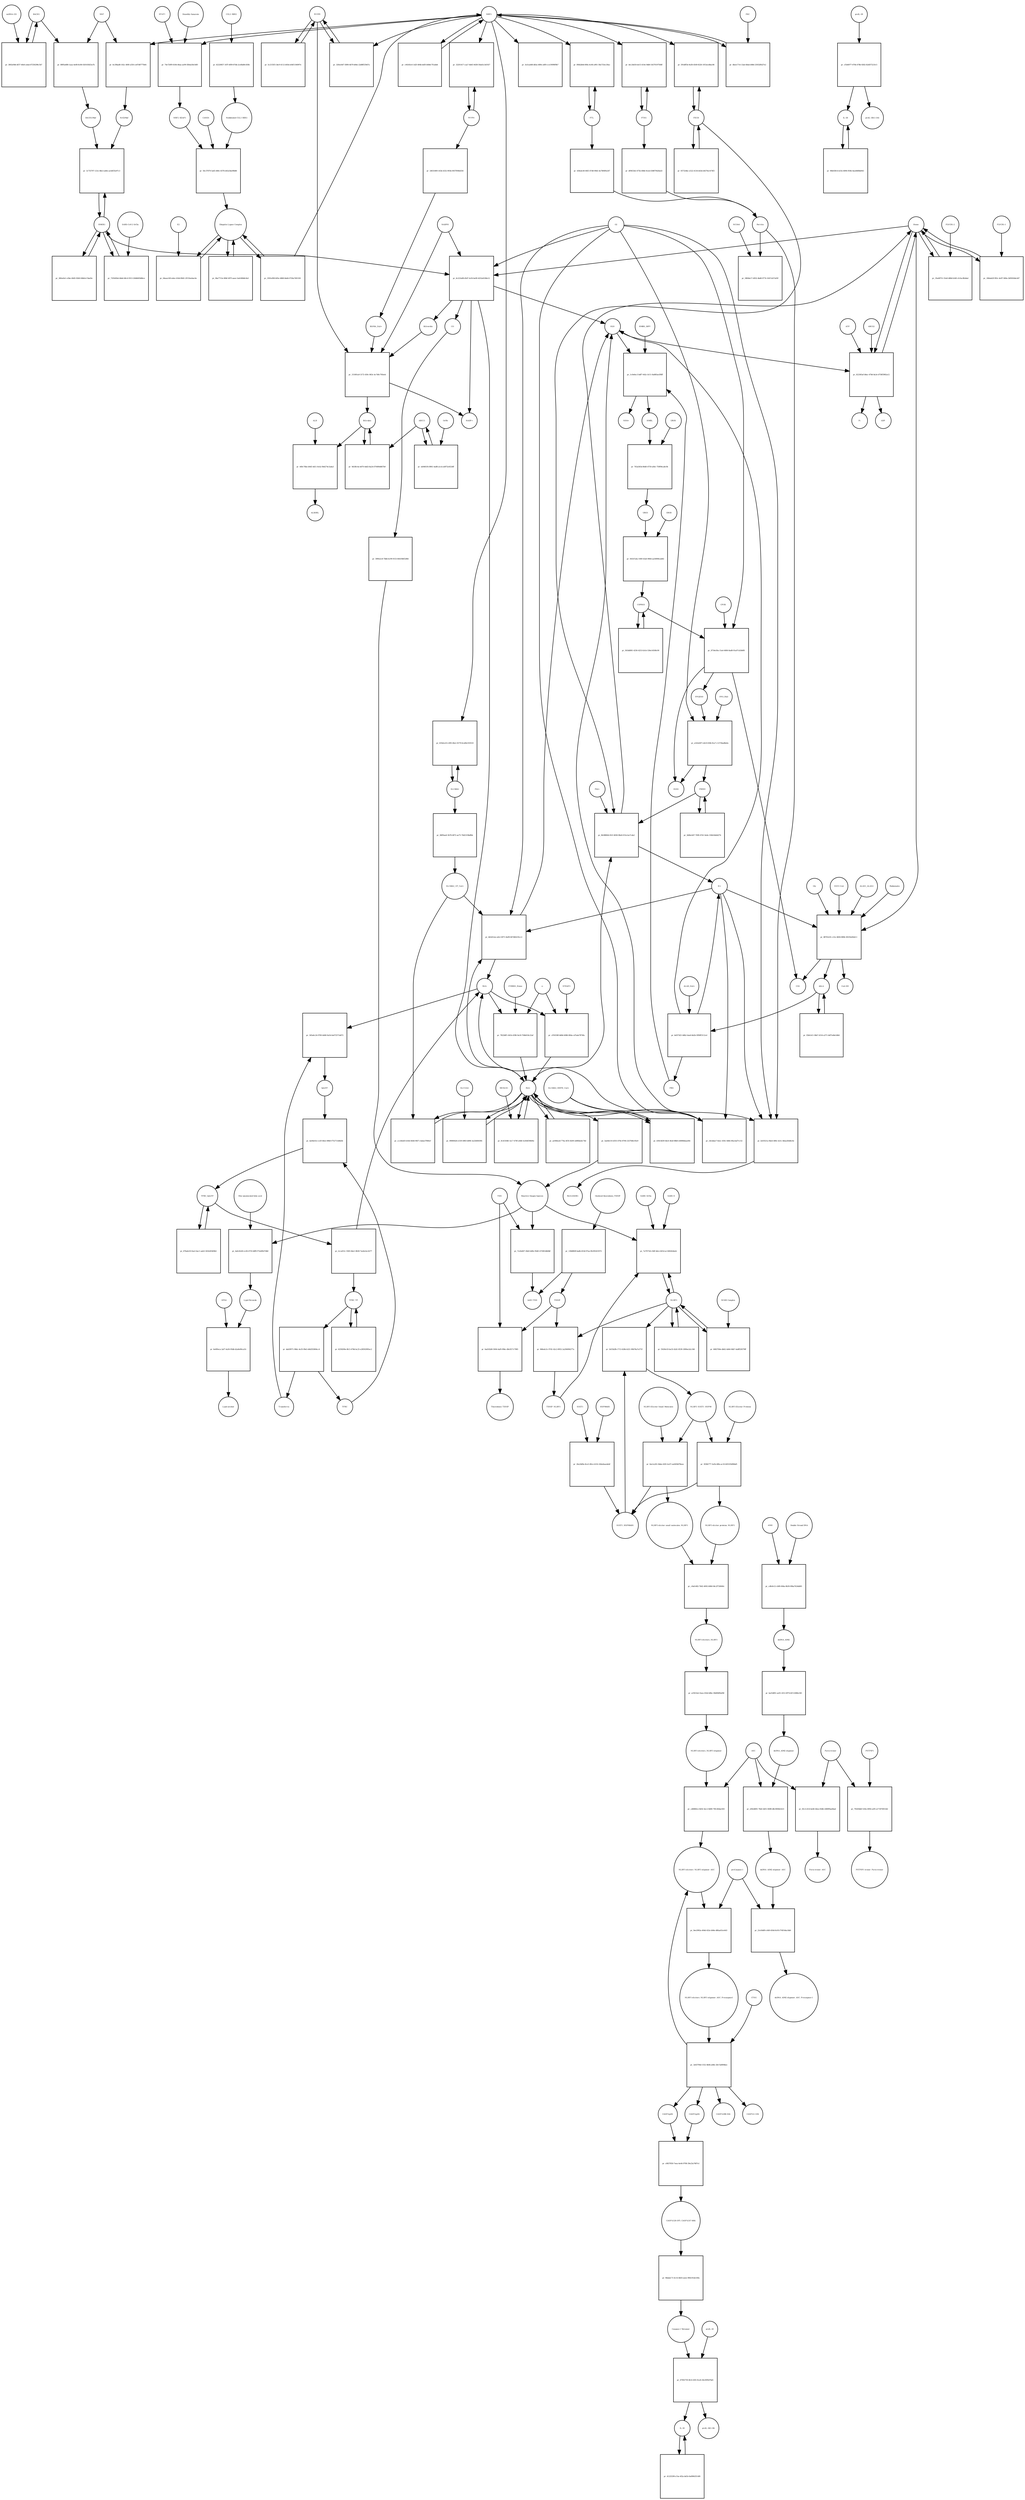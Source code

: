 strict digraph  {
Heme [annotation="urn_miriam_obo.chebi_CHEBI%3A30413", bipartite=0, cls="simple chemical", fontsize=4, label=Heme, shape=circle];
"pr_6c223a98-d5d7-4cf4-be09-4252e6186e12" [annotation="", bipartite=1, cls=process, fontsize=4, label="pr_6c223a98-d5d7-4cf4-be09-4252e6186e12", shape=square];
Biliverdin [annotation="urn_miriam_obo.chebi_CHEBI%3A17033", bipartite=0, cls="simple chemical", fontsize=4, label=Biliverdin, shape=circle];
HMOX1 [annotation=urn_miriam_uniprot_P09601, bipartite=0, cls=macromolecule, fontsize=4, label=HMOX1, shape=circle];
O2 [annotation="urn_miriam_obo.chebi_CHEBI%3A15379", bipartite=0, cls="simple chemical", fontsize=4, label=O2, shape=circle];
NADPH [annotation="urn_miriam_obo.chebi_CHEBI%3A16474", bipartite=0, cls="simple chemical", fontsize=4, label=NADPH, shape=circle];
H2O [annotation="urn_miriam_obo.chebi_CHEBI%3A15377", bipartite=0, cls="simple chemical", fontsize=4, label=H2O, shape=circle];
"Fe2+" [annotation="urn_miriam_obo.chebi_CHEBI%3A29033", bipartite=0, cls="simple chemical", fontsize=4, label="Fe2+", shape=circle];
"NADP+" [annotation="urn_miriam_obo.chebi_CHEBI%3A18009", bipartite=0, cls="simple chemical", fontsize=4, label="NADP+", shape=circle];
CO [annotation="urn_miriam_obo.chebi_CHEBI%3A17245", bipartite=0, cls="simple chemical", fontsize=4, label=CO, shape=circle];
"pr_35a68751-55e8-488d-b3d5-cfcfac8fa8ad" [annotation="", bipartite=1, cls=process, fontsize=4, label="pr_35a68751-55e8-488d-b3d5-cfcfac8fa8ad", shape=square];
"FLVCR1-2" [annotation=urn_miriam_uniprot_Q9Y5Y0, bipartite=0, cls=macromolecule, fontsize=4, label="FLVCR1-2", shape=circle];
"pr_151801a9-3172-430c-863c-bc7d0c795eeb" [annotation="", bipartite=1, cls=process, fontsize=4, label="pr_151801a9-3172-430c-863c-bc7d0c795eeb", shape=square];
Bilirubin [annotation="urn_miriam_obo.chebi_CHEBI%3A16990", bipartite=0, cls="simple chemical", fontsize=4, label=Bilirubin, shape=circle];
BLVRB [annotation=urn_miriam_uniprot_P30043, bipartite=0, cls=macromolecule, fontsize=4, label=BLVRB, shape=circle];
"BLVRA_Zn2+" [annotation="urn_miriam_obo.chebi_CHEBI%3A29805|urn_miriam_uniprot_P53004", bipartite=0, cls=complex, fontsize=4, label="BLVRA_Zn2+", shape=circle];
"pr_9d18fc4e-b670-4dd3-8a24-670490d667b9" [annotation="", bipartite=1, cls=process, fontsize=4, label="pr_9d18fc4e-b670-4dd3-8a24-670490d667b9", shape=square];
ABCC1 [annotation=urn_miriam_uniprot_P02768, bipartite=0, cls=macromolecule, fontsize=4, label=ABCC1, shape=circle];
"pr_449c76be-b9d5-4d11-8cb2-9b4274c5ada3" [annotation="", bipartite=1, cls=process, fontsize=4, label="pr_449c76be-b9d5-4d11-8cb2-9b4274c5ada3", shape=square];
ALB [annotation=urn_miriam_uniprot_P02768, bipartite=0, cls=macromolecule, fontsize=4, label=ALB, shape=circle];
"ALB/BIL" [annotation="urn_miriam_uniprot_P02768|urn_miriam_obo.chebi_CHEBI%3A16990", bipartite=0, cls=complex, fontsize=4, label="ALB/BIL", shape=circle];
NRF2 [annotation="", bipartite=0, cls=macromolecule, fontsize=4, label=NRF2, shape=circle];
"pr_6c29bad8-162c-400f-a550-ce87d8777b64" [annotation="", bipartite=1, cls=process, fontsize=4, label="pr_6c29bad8-162c-400f-a550-ce87d8777b64", shape=square];
MAF [annotation=urn_miriam_uniprot_O75444, bipartite=0, cls=macromolecule, fontsize=4, label=MAF, shape=circle];
"Nrf2/Maf" [annotation="", bipartite=0, cls=complex, fontsize=4, label="Nrf2/Maf", shape=circle];
"pr_8895a688-1aaa-4e08-8c86-020165825a7b" [annotation="", bipartite=1, cls=process, fontsize=4, label="pr_8895a688-1aaa-4e08-8c86-020165825a7b", shape=square];
BACH1 [annotation=urn_miriam_uniprot_O14867, bipartite=0, cls=macromolecule, fontsize=4, label=BACH1, shape=circle];
"BACH1/Maf" [annotation="", bipartite=0, cls=complex, fontsize=4, label="BACH1/Maf", shape=circle];
"pr_3802e9b6-df37-40e6-a4ab-87256296c5b7" [annotation="", bipartite=1, cls=process, fontsize=4, label="pr_3802e9b6-df37-40e6-a4ab-87256296c5b7", shape=square];
"miRNA-155" [annotation=urn_miriam_ncbigene_406947, bipartite=0, cls="nucleic acid feature", fontsize=4, label="miRNA-155", shape=circle];
"pr_3c755797-121e-48e3-ab0e-acb4f35e97c3" [annotation="", bipartite=1, cls=process, fontsize=4, label="pr_3c755797-121e-48e3-ab0e-acb4f35e97c3", shape=square];
PRIN9 [annotation="urn_miriam_obo.chebi_CHEBI%3A15430", bipartite=0, cls="simple chemical", fontsize=4, label=PRIN9, shape=circle];
"pr_8b388844-f41f-4838-98e8-015e1ee7cda2" [annotation="", bipartite=1, cls=process, fontsize=4, label="pr_8b388844-f41f-4838-98e8-015e1ee7cda2", shape=square];
FECH [annotation=urn_miriam_uniprot_P22830, bipartite=0, cls=macromolecule, fontsize=4, label=FECH, shape=circle];
"Pb2+" [annotation="urn_miriam_obo.chebi_CHEBI%3A27889", bipartite=0, cls="simple chemical", fontsize=4, label="Pb2+", shape=circle];
"H+" [annotation="urn_miriam_obo.chebi_CHEBI%3A15378", bipartite=0, cls="simple chemical", fontsize=4, label="H+", shape=circle];
"SUCC-CoA" [annotation="urn_miriam_obo.chebi_CHEBI%3A57292", bipartite=0, cls="simple chemical", fontsize=4, label="SUCC-CoA", shape=circle];
"pr_88763c81-c21e-4604-880b-58105e60efc1" [annotation="", bipartite=1, cls=process, fontsize=4, label="pr_88763c81-c21e-4604-880b-58105e60efc1", shape=square];
dALA [annotation="urn_miriam_obo.chebi_CHEBI%3A356416", bipartite=0, cls="simple chemical", fontsize=4, label=dALA, shape=circle];
ALAS1_ALAS2 [annotation="urn_miriam_uniprot_P13196|urn_miriam_uniprot_P22557", bipartite=0, cls=complex, fontsize=4, label=ALAS1_ALAS2, shape=circle];
Panhematin [annotation="urn_miriam_obo.chebi_CHEBI%3A50385", bipartite=0, cls="simple chemical", fontsize=4, label=Panhematin, shape=circle];
Gly [annotation="urn_miriam_obo.chebi_CHEBI%3A57305", bipartite=0, cls="simple chemical", fontsize=4, label=Gly, shape=circle];
"CoA-SH" [annotation="urn_miriam_obo.chebi_CHEBI%3A15346", bipartite=0, cls="simple chemical", fontsize=4, label="CoA-SH", shape=circle];
CO2 [annotation="urn_miriam_obo.chebi_CHEBI%3A16526", bipartite=0, cls="simple chemical", fontsize=4, label=CO2, shape=circle];
"pr_74e720f9-6184-46aa-ae99-5fb4a50e54f0" [annotation="", bipartite=1, cls=process, fontsize=4, label="pr_74e720f9-6184-46aa-ae99-5fb4a50e54f0", shape=square];
KEAP1 [annotation=urn_miriam_uniprot_Q14145, bipartite=0, cls=macromolecule, fontsize=4, label=KEAP1, shape=circle];
NRF2_KEAP1 [annotation="urn_miriam_uniprot_Q14145|urn_miriam_uniprot_Q16236", bipartite=0, cls=complex, fontsize=4, label=NRF2_KEAP1, shape=circle];
"Dimethly fumarate" [annotation="urn_miriam_obo.chebi_CHEBI%3A76004", bipartite=0, cls="simple chemical", fontsize=4, label="Dimethly fumarate", shape=circle];
"Ubiquitin Ligase Complex" [annotation="urn_miriam_uniprot_Q14145|urn_miriam_uniprot_Q15843|urn_miriam_uniprot_Q13618|urn_miriam_uniprot_P62877|urn_miriam_uniprot_Q16236|urn_miriam_uniprot_P0CG48|urn_miriam_pubmed_19940261|urn_miriam_interpro_IPR000608", bipartite=0, cls=complex, fontsize=4, label="Ubiquitin Ligase Complex", shape=circle];
"pr_0ba7713e-80bf-497f-aaee-5ab186b8c8a5" [annotation="", bipartite=1, cls=process, fontsize=4, label="pr_0ba7713e-80bf-497f-aaee-5ab186b8c8a5", shape=square];
"pr_bd1f7d21-b8b2-4ea6-bb2b-5f90ff3112cd" [annotation="", bipartite=1, cls=process, fontsize=4, label="pr_bd1f7d21-b8b2-4ea6-bb2b-5f90ff3112cd", shape=square];
PBG [annotation="urn_miriam_obo.chebi_CHEBI%3A58126", bipartite=0, cls="simple chemical", fontsize=4, label=PBG, shape=circle];
"ALAD_Zn2+" [annotation="urn_miriam_uniprot_P13716|urn_miriam_obo.chebi_CHEBI%3A29105", bipartite=0, cls=complex, fontsize=4, label="ALAD_Zn2+", shape=circle];
"pr_1c0e6ec3-bdf7-442c-b111-8a885ae3f6ff" [annotation="", bipartite=1, cls=process, fontsize=4, label="pr_1c0e6ec3-bdf7-442c-b111-8a885ae3f6ff", shape=square];
HMBL [annotation="urn_miriam_obo.chebi_CHEBI%3A57845", bipartite=0, cls="simple chemical", fontsize=4, label=HMBL, shape=circle];
HMBS_DIPY [annotation="urn_miriam_obo.chebi_CHEBI%3A36319|urn_miriam_uniprot_P08397", bipartite=0, cls=complex, fontsize=4, label=HMBS_DIPY, shape=circle];
"NH4+" [annotation="urn_miriam_obo.chebi_CHEBI%3A28938", bipartite=0, cls="simple chemical", fontsize=4, label="NH4+", shape=circle];
"pr_763a565d-86d0-4759-a0b1-759f94ca8c9b" [annotation="", bipartite=1, cls=process, fontsize=4, label="pr_763a565d-86d0-4759-a0b1-759f94ca8c9b", shape=square];
URO3 [annotation="urn_miriam_obo.chebi_CHEBI%3A15437", bipartite=0, cls="simple chemical", fontsize=4, label=URO3, shape=circle];
UROS [annotation=urn_miriam_uniprot_P10746, bipartite=0, cls=macromolecule, fontsize=4, label=UROS, shape=circle];
"pr_041b7a4a-1049-43a6-9844-aa56906cab82" [annotation="", bipartite=1, cls=process, fontsize=4, label="pr_041b7a4a-1049-43a6-9844-aa56906cab82", shape=square];
COPRO3 [annotation="urn_miriam_obo.chebi_CHEBI%3A15439", bipartite=0, cls="simple chemical", fontsize=4, label=COPRO3, shape=circle];
UROD [annotation=urn_miriam_uniprot_P06132, bipartite=0, cls=macromolecule, fontsize=4, label=UROD, shape=circle];
"pr_8734e50a-15a4-4606-8ad8-91a07cb3b6f6" [annotation="", bipartite=1, cls=process, fontsize=4, label="pr_8734e50a-15a4-4606-8ad8-91a07cb3b6f6", shape=square];
PPGEN9 [annotation="urn_miriam_obo.chebi_CHEBI%3A15435", bipartite=0, cls="simple chemical", fontsize=4, label=PPGEN9, shape=circle];
CPOX [annotation=urn_miriam_uniprot_P36551, bipartite=0, cls=macromolecule, fontsize=4, label=CPOX, shape=circle];
H2O2 [annotation="urn_miriam_obo.chebi_CHEBI%3A16240", bipartite=0, cls="simple chemical", fontsize=4, label=H2O2, shape=circle];
"pr_a1b3e407-e4c8-434b-9ca7-c1272bad8a6a" [annotation="", bipartite=1, cls=process, fontsize=4, label="pr_a1b3e407-e4c8-434b-9ca7-c1272bad8a6a", shape=square];
PPO_FAD [annotation="urn_miriam_obo.chebi_CHEBI%3A16238|urn_miriam_uniprot_P50336", bipartite=0, cls=complex, fontsize=4, label=PPO_FAD, shape=circle];
"pr_c04345c6-1d2f-404b-bd5f-b0b8c7f1abb4" [annotation="", bipartite=1, cls=process, fontsize=4, label="pr_c04345c6-1d2f-404b-bd5f-b0b8c7f1abb4", shape=square];
"pr_f2bfcb11-0bb7-4314-a371-b4f7ed4e5d6d" [annotation="", bipartite=1, cls="uncertain process", fontsize=4, label="pr_f2bfcb11-0bb7-4314-a371-b4f7ed4e5d6d", shape=square];
"pr_563dd081-4256-4253-b3cb-536e14508c90" [annotation="", bipartite=1, cls="uncertain process", fontsize=4, label="pr_563dd081-4256-4253-b3cb-536e14508c90", shape=square];
"pr_0d4bc6d7-7699-47d1-9a0e-334b1bb6d27b" [annotation="", bipartite=1, cls="uncertain process", fontsize=4, label="pr_0d4bc6d7-7699-47d1-9a0e-334b1bb6d27b", shape=square];
"Poly-unsaturated fatty acid" [annotation="urn_miriam_obo.chebi_CHEBI%3A26208", bipartite=0, cls="simple chemical", fontsize=4, label="Poly-unsaturated fatty acid", shape=circle];
"pr_4a0c8cb9-ce36-4735-b8f9-f72e6fb37db0" [annotation="", bipartite=1, cls=process, fontsize=4, label="pr_4a0c8cb9-ce36-4735-b8f9-f72e6fb37db0", shape=square];
"Lipid Peroxide" [annotation="urn_miriam_obo.chebi_CHEBI%3A61051", bipartite=0, cls="simple chemical", fontsize=4, label="Lipid Peroxide", shape=circle];
"Reactive Oxygen Species" [annotation="urn_miriam_obo.chebi_CHEBI%3A26523", bipartite=0, cls="simple chemical", fontsize=4, label="Reactive Oxygen Species", shape=circle];
"pr_fa03521a-0be4-408c-b21c-b6aa2fdd4c6e" [annotation="", bipartite=1, cls=process, fontsize=4, label="pr_fa03521a-0be4-408c-b21c-b6aa2fdd4c6e", shape=square];
"Fe(3+)O(OH)" [annotation="urn_miriam_obo.chebi_CHEBI%3A78619", bipartite=0, cls="simple chemical", fontsize=4, label="Fe(3+)O(OH)", shape=circle];
Ferritin [annotation=urn_miriam_uniprot_P02794, bipartite=0, cls=complex, fontsize=4, label=Ferritin, shape=circle];
"pr_cccb0a83-b16d-40d4-9fd7-c4aba37884cf" [annotation="", bipartite=1, cls=process, fontsize=4, label="pr_cccb0a83-b16d-40d4-9fd7-c4aba37884cf", shape=square];
"SLC40A1_CP_Cu2+" [annotation="urn_miriam_uniprot_P00450|urn_miriam_uniprot_Q9NP59|urn_miriam_obo.chebi_CHEBI%3A29036", bipartite=0, cls=complex, fontsize=4, label="SLC40A1_CP_Cu2+", shape=circle];
"pr_b62d12ee-afe2-4971-8a99-667d64235cc2" [annotation="", bipartite=1, cls=process, fontsize=4, label="pr_b62d12ee-afe2-4971-8a99-667d64235cc2", shape=square];
"Fe3+" [annotation="urn_miriam_obo.chebi_CHEBI%3A29034", bipartite=0, cls="simple chemical", fontsize=4, label="Fe3+", shape=circle];
SLC40A1 [annotation=urn_miriam_ncbigene_30061, bipartite=0, cls="nucleic acid feature", fontsize=4, label=SLC40A1, shape=circle];
"pr_635dca53-c695-46a1-8179-6ca84c033510" [annotation="", bipartite=1, cls=process, fontsize=4, label="pr_635dca53-c695-46a1-8179-6ca84c033510", shape=square];
FTH1 [annotation=urn_miriam_ncbigene_2495, bipartite=0, cls="nucleic acid feature", fontsize=4, label=FTH1, shape=circle];
"pr_4ec24d18-de15-410e-9db9-34370197568f" [annotation="", bipartite=1, cls=process, fontsize=4, label="pr_4ec24d18-de15-410e-9db9-34370197568f", shape=square];
FTL [annotation=urn_miriam_ncbigene_2512, bipartite=0, cls="nucleic acid feature", fontsize=4, label=FTL, shape=circle];
"pr_f66b2b0d-80fa-4c66-a901-58a733ec30ac" [annotation="", bipartite=1, cls=process, fontsize=4, label="pr_f66b2b0d-80fa-4c66-a901-58a733ec30ac", shape=square];
"pr_df9453b3-475b-49b6-9ceb-038879428a43" [annotation="", bipartite=1, cls=process, fontsize=4, label="pr_df9453b3-475b-49b6-9ceb-038879428a43", shape=square];
"pr_430edc40-84f3-47d8-90b5-4e78f4f9e267" [annotation="", bipartite=1, cls=process, fontsize=4, label="pr_430edc40-84f3-47d8-90b5-4e78f4f9e267", shape=square];
"pr_591dff5b-9a58-4549-8226-1053a1d8ac86" [annotation="", bipartite=1, cls=process, fontsize=4, label="pr_591dff5b-9a58-4549-8226-1053a1d8ac86", shape=square];
"pr_057324bc-e522-4134-b43d-d4376e1474f3" [annotation="", bipartite=1, cls=process, fontsize=4, label="pr_057324bc-e522-4134-b43d-d4376e1474f3", shape=square];
"pr_36fee0e1-e5be-40d5-92b9-04bb1e7dad3e" [annotation="", bipartite=1, cls=process, fontsize=4, label="pr_36fee0e1-e5be-40d5-92b9-04bb1e7dad3e", shape=square];
BLVRA [annotation=urn_miriam_ncbigene_644, bipartite=0, cls="nucleic acid feature", fontsize=4, label=BLVRA, shape=circle];
"pr_32201417-caa7-4b45-9d38-50ab5c3d1927" [annotation="", bipartite=1, cls=process, fontsize=4, label="pr_32201417-caa7-4b45-9d38-50ab5c3d1927", shape=square];
"pr_320ee0d7-5890-4b79-b84e-22d8ff259d7a" [annotation="", bipartite=1, cls=process, fontsize=4, label="pr_320ee0d7-5890-4b79-b84e-22d8ff259d7a", shape=square];
"pr_5c2155f3-3dc9-4112-b93d-e64f1104997e" [annotation="", bipartite=1, cls=process, fontsize=4, label="pr_5c2155f3-3dc9-4112-b93d-e64f1104997e", shape=square];
"pr_24031809-163b-4332-993b-0937f09b4356" [annotation="", bipartite=1, cls=process, fontsize=4, label="pr_24031809-163b-4332-993b-0937f09b4356", shape=square];
"pr_06ff4ae6-5b78-4872-ae75-76d2319bdfbb" [annotation="", bipartite=1, cls=process, fontsize=4, label="pr_06ff4ae6-5b78-4872-ae75-76d2319bdfbb", shape=square];
"pr_58fd4e17-d932-4bd8-9774-1047cb57a93f" [annotation="", bipartite=1, cls=process, fontsize=4, label="pr_58fd4e17-d932-4bd8-9774-1047cb57a93f", shape=square];
NCOA4 [annotation=urn_miriam_uniprot_Q13772, bipartite=0, cls=macromolecule, fontsize=4, label=NCOA4, shape=circle];
"pr_7822bff1-641b-4396-9a18-704b018c22af" [annotation="", bipartite=1, cls=process, fontsize=4, label="pr_7822bff1-641b-4396-9a18-704b018c22af", shape=square];
CYBRD1_Heme [annotation="urn_miriam_uniprot_Q53TN4|urn_miriam_obo.chebi_CHEBI%3A30413", bipartite=0, cls=complex, fontsize=4, label=CYBRD1_Heme, shape=circle];
"e-" [annotation="urn_miriam_obo.chebi_CHEBI%3A10545", bipartite=0, cls="simple chemical", fontsize=4, label="e-", shape=circle];
"pr_99080426-e539-4983-b896-3a32fdf459fc" [annotation="", bipartite=1, cls=process, fontsize=4, label="pr_99080426-e539-4983-b896-3a32fdf459fc", shape=square];
SLC11A2 [annotation=urn_miriam_uniprot_P49281, bipartite=0, cls=macromolecule, fontsize=4, label=SLC11A2, shape=circle];
"pr_6e6f0eca-2af7-4a56-95db-b2a8e90ca1fc" [annotation="", bipartite=1, cls=process, fontsize=4, label="pr_6e6f0eca-2af7-4a56-95db-b2a8e90ca1fc", shape=square];
"Lipid alcohol" [annotation="urn_miriam_obo.chebi_CHEBI%3A24026", bipartite=0, cls="simple chemical", fontsize=4, label="Lipid alcohol", shape=circle];
GPX4 [annotation=urn_miriam_uniprot_P36969, bipartite=0, cls=macromolecule, fontsize=4, label=GPX4, shape=circle];
"pr_7293d5b4-4b4d-48c4-9313-20db065b8bce" [annotation="", bipartite=1, cls=process, fontsize=4, label="pr_7293d5b4-4b4d-48c4-9313-20db065b8bce", shape=square];
"SARS-CoV-2 Orf3a" [annotation="urn_miriam_uniprot_P0DTC3|urn_miriam_taxonomy_2697049", bipartite=0, cls=macromolecule, fontsize=4, label="SARS-CoV-2 Orf3a", shape=circle];
"pr_5ae6b110-d355-470e-8706-2327fd6c05e9" [annotation="", bipartite=1, cls=process, fontsize=4, label="pr_5ae6b110-d355-470e-8706-2327fd6c05e9", shape=square];
"pr_eb9401f4-8961-4a88-a1cb-ed972e4524ff" [annotation="", bipartite=1, cls=process, fontsize=4, label="pr_eb9401f4-8961-4a88-a1cb-ed972e4524ff", shape=square];
Orf9c [annotation=urn_miriam_taxonomy_2697049, bipartite=0, cls=macromolecule, fontsize=4, label=Orf9c, shape=circle];
CUL3_RBX1 [annotation="urn_miriam_uniprot_Q13618|urn_miriam_uniprot_P62877", bipartite=0, cls=complex, fontsize=4, label=CUL3_RBX1, shape=circle];
"pr_62220857-347f-4f09-87db-2ce6bd9c450b" [annotation="", bipartite=1, cls=process, fontsize=4, label="pr_62220857-347f-4f09-87db-2ce6bd9c450b", shape=square];
"Neddylated CUL3_RBX1" [annotation="urn_miriam_uniprot_Q15843|urn_miriam_uniprot_Q13618|urn_miriam_uniprot_P62877", bipartite=0, cls=complex, fontsize=4, label="Neddylated CUL3_RBX1", shape=circle];
"pr_3e3cad48-db5a-489e-a6f0-cce19090f9b7" [annotation="", bipartite=1, cls=process, fontsize=4, label="pr_3e3cad48-db5a-489e-a6f0-cce19090f9b7", shape=square];
"pr_56c37879-5a65-480c-8378-d43e3be09b86" [annotation="", bipartite=1, cls=process, fontsize=4, label="pr_56c37879-5a65-480c-8378-d43e3be09b86", shape=square];
CAND1 [annotation=urn_miriam_uniprot_Q86VP6, bipartite=0, cls=macromolecule, fontsize=4, label=CAND1, shape=circle];
E2 [annotation=urn_miriam_interpro_IPR000608, bipartite=0, cls=macromolecule, fontsize=4, label=E2, shape=circle];
"pr_64aaa149-edee-416d-89d1-2f155eebac6e" [annotation="", bipartite=1, cls=process, fontsize=4, label="pr_64aaa149-edee-416d-89d1-2f155eebac6e", shape=square];
"pr_4bee1714-13ad-48ab-b9b6-25052ffd27e2" [annotation="", bipartite=1, cls=process, fontsize=4, label="pr_4bee1714-13ad-48ab-b9b6-25052ffd27e2", shape=square];
PKC [annotation="urn_miriam_pubmed_12198130|urn_miriam_interpro_IPR012233", bipartite=0, cls=macromolecule, fontsize=4, label=PKC, shape=circle];
"pr_18b4a62f-f83c-4e97-949a-2bf58344e3d7" [annotation="", bipartite=1, cls=process, fontsize=4, label="pr_18b4a62f-f83c-4e97-949a-2bf58344e3d7", shape=square];
"FLVCR1-1" [annotation=urn_miriam_uniprot_Q9Y5Y0, bipartite=0, cls=macromolecule, fontsize=4, label="FLVCR1-1", shape=circle];
"pr_022365af-b8ac-47b6-8a3e-d758f3982a12" [annotation="", bipartite=1, cls=process, fontsize=4, label="pr_022365af-b8ac-47b6-8a3e-d758f3982a12", shape=square];
ABCG2 [annotation=urn_miriam_uniprot_Q9UNQ0, bipartite=0, cls="macromolecule multimer", fontsize=4, label=ABCG2, shape=circle];
ATP [annotation="urn_miriam_obo.chebi_CHEBI%3A30616", bipartite=0, cls="simple chemical", fontsize=4, label=ATP, shape=circle];
Pi [annotation="urn_miriam_obo.chebi_CHEBI%3A18367", bipartite=0, cls="simple chemical", fontsize=4, label=Pi, shape=circle];
ADP [annotation="urn_miriam_obo.chebi_CHEBI%3A456216", bipartite=0, cls="simple chemical", fontsize=4, label=ADP, shape=circle];
"pr_639c0d39-4bc6-4fa8-88b0-e6806bbaa49e" [annotation="", bipartite=1, cls=process, fontsize=4, label="pr_639c0d39-4bc6-4fa8-88b0-e6806bbaa49e", shape=square];
"SLC40A1_HEPH_Cu2+" [annotation="urn_miriam_uniprot_Q9BQS7|urn_miriam_uniprot_Q9NP59|urn_miriam_obo.chebi_CHEBI%3A28694", bipartite=0, cls=complex, fontsize=4, label="SLC40A1_HEPH_Cu2+", shape=circle];
"pr_24cbdae7-6eec-450c-8d0e-8facbaf7cc52" [annotation="", bipartite=1, cls=process, fontsize=4, label="pr_24cbdae7-6eec-450c-8d0e-8facbaf7cc52", shape=square];
"pr_345a6c24-0769-4d48-9a54-6a672571dd72" [annotation="", bipartite=1, cls=process, fontsize=4, label="pr_345a6c24-0769-4d48-9a54-6a672571dd72", shape=square];
Transferrin [annotation=urn_miriam_uniprot_P02787, bipartite=0, cls=macromolecule, fontsize=4, label=Transferrin, shape=circle];
holoTF [annotation="urn_miriam_uniprot_P02787|urn_miriam_obo.chebi_CHEBI%3A29034", bipartite=0, cls=complex, fontsize=4, label=holoTF, shape=circle];
TFRC [annotation=urn_miriam_uniprot_P02786, bipartite=0, cls="macromolecule multimer", fontsize=4, label=TFRC, shape=circle];
"pr_4a04e41e-ce3f-46e2-89b0-f752713d4b3b" [annotation="", bipartite=1, cls=process, fontsize=4, label="pr_4a04e41e-ce3f-46e2-89b0-f752713d4b3b", shape=square];
TFRC_holoTF [annotation="urn_miriam_uniprot_P02787|urn_miriam_obo.chebi_CHEBI%3A29034|urn_miriam_uniprot_P02786", bipartite=0, cls=complex, fontsize=4, label=TFRC_holoTF, shape=circle];
"pr_67ba4c63-faa3-4ac1-aab3-341b2654f4b1" [annotation="", bipartite=1, cls=process, fontsize=4, label="pr_67ba4c63-faa3-4ac1-aab3-341b2654f4b1", shape=square];
"pr_2ccaf21c-5583-4be1-8628-7ae4e2ec4277" [annotation="", bipartite=1, cls=process, fontsize=4, label="pr_2ccaf21c-5583-4be1-8628-7ae4e2ec4277", shape=square];
TFRC_TF [annotation="urn_miriam_uniprot_P02787|urn_miriam_uniprot_P02786", bipartite=0, cls=complex, fontsize=4, label=TFRC_TF, shape=circle];
"pr_cf50338f-b68d-4086-804a-cd7ade7874fa" [annotation="", bipartite=1, cls=process, fontsize=4, label="pr_cf50338f-b68d-4086-804a-cd7ade7874fa", shape=square];
STEAP3 [annotation=urn_miriam_uniprot_Q658P3, bipartite=0, cls=macromolecule, fontsize=4, label=STEAP3, shape=circle];
"pr_9c415046-1ec7-476f-a9d6-5e364f39b94c" [annotation="", bipartite=1, cls=process, fontsize=4, label="pr_9c415046-1ec7-476f-a9d6-5e364f39b94c", shape=square];
MCOLN1 [annotation=urn_miriam_uniprot_Q9GZU1, bipartite=0, cls=macromolecule, fontsize=4, label=MCOLN1, shape=circle];
"pr_ae940a2d-774a-4f35-8209-2d0fbb2dc74d" [annotation="", bipartite=1, cls=process, fontsize=4, label="pr_ae940a2d-774a-4f35-8209-2d0fbb2dc74d", shape=square];
"pr_6259209e-8fc5-478d-bc25-e28592995ec2" [annotation="", bipartite=1, cls=process, fontsize=4, label="pr_6259209e-8fc5-478d-bc25-e28592995ec2", shape=square];
"pr_dab5f071-98dc-4e35-99e5-d6d355804cc4" [annotation="", bipartite=1, cls=process, fontsize=4, label="pr_dab5f071-98dc-4e35-99e5-d6d355804cc4", shape=square];
"pr_3591ef08-b95e-4868-bbd4-0726a7491301" [annotation="", bipartite=1, cls=process, fontsize=4, label="pr_3591ef08-b95e-4868-bbd4-0726a7491301", shape=square];
"Oxidized thioredoxin_TXNIP" [annotation="urn_miriam_uniprot_P10599|urn_miriam_uniprot_Q9H3M7", bipartite=0, cls=complex, fontsize=4, label="Oxidized thioredoxin_TXNIP", shape=circle];
"pr_138d8fd9-badb-453d-97aa-f8c9f2419372" [annotation="", bipartite=1, cls=process, fontsize=4, label="pr_138d8fd9-badb-453d-97aa-f8c9f2419372", shape=square];
TXNIP [annotation=urn_miriam_uniprot_Q9H3M7, bipartite=0, cls=macromolecule, fontsize=4, label=TXNIP, shape=circle];
"2xHC-TXN" [annotation=urn_miriam_uniprot_P10599, bipartite=0, cls=macromolecule, fontsize=4, label="2xHC-TXN", shape=circle];
NLRP3 [annotation=urn_miriam_uniprot_Q96P20, bipartite=0, cls=macromolecule, fontsize=4, label=NLRP3, shape=circle];
"pr_66837b9e-db62-4d44-9db7-4a8ff28379ff" [annotation="", bipartite=1, cls=process, fontsize=4, label="pr_66837b9e-db62-4d44-9db7-4a8ff28379ff", shape=square];
"Nf-KB Complex" [annotation="urn_miriam_uniprot_P19838|urn_miriam_uniprot_Q04206|urn_miriam_uniprot_Q00653", bipartite=0, cls=complex, fontsize=4, label="Nf-KB Complex", shape=circle];
"pr_f3436c03-be33-42d1-8539-1890ecb2c346" [annotation="", bipartite=1, cls=process, fontsize=4, label="pr_f3436c03-be33-42d1-8539-1890ecb2c346", shape=square];
TXN [annotation=urn_miriam_uniprot_P10599, bipartite=0, cls=macromolecule, fontsize=4, label=TXN, shape=circle];
"pr_7cefa667-28e8-4d9e-95d0-237d01dbfdbf" [annotation="", bipartite=1, cls=process, fontsize=4, label="pr_7cefa667-28e8-4d9e-95d0-237d01dbfdbf", shape=square];
"pr_0ad182d0-5004-4af0-99bc-d9e5f17c7985" [annotation="", bipartite=1, cls=process, fontsize=4, label="pr_0ad182d0-5004-4af0-99bc-d9e5f17c7985", shape=square];
Thioredoxin_TXNIP [annotation="urn_miriam_uniprot_P10599|urn_miriam_uniprot_Q9H3M7", bipartite=0, cls=complex, fontsize=4, label=Thioredoxin_TXNIP, shape=circle];
HSP90AB1 [annotation=urn_miriam_uniprot_P08238, bipartite=0, cls=macromolecule, fontsize=4, label=HSP90AB1, shape=circle];
"pr_26a24d9a-8ce3-49ce-b314-244a0aaa4ebf" [annotation="", bipartite=1, cls=process, fontsize=4, label="pr_26a24d9a-8ce3-49ce-b314-244a0aaa4ebf", shape=square];
SUGT1 [annotation=urn_miriam_uniprot_Q9Y2Z0, bipartite=0, cls=macromolecule, fontsize=4, label=SUGT1, shape=circle];
SUGT1_HSP90AB1 [annotation="urn_miriam_uniprot_P08238|urn_miriam_uniprot_Q9Y2Z0", bipartite=0, cls=complex, fontsize=4, label=SUGT1_HSP90AB1, shape=circle];
"pr_5d15b2fb-1713-426b-b321-90b78a7e371f" [annotation="", bipartite=1, cls=process, fontsize=4, label="pr_5d15b2fb-1713-426b-b321-90b78a7e371f", shape=square];
NLRP3_SUGT1_HSP90 [annotation="urn_miriam_uniprot_P08238|urn_miriam_uniprot_Q96P20|urn_miriam_uniprot_Q9Y2Z0", bipartite=0, cls=complex, fontsize=4, label=NLRP3_SUGT1_HSP90, shape=circle];
"pr_846edc3c-97d1-42c2-8952-2a294094277a" [annotation="", bipartite=1, cls=process, fontsize=4, label="pr_846edc3c-97d1-42c2-8952-2a294094277a", shape=square];
TXNIP_NLRP3 [annotation="urn_miriam_uniprot_Q9H3M7|urn_miriam_uniprot_Q96P20", bipartite=0, cls=complex, fontsize=4, label=TXNIP_NLRP3, shape=circle];
"NLRP3 Elicitor Proteins" [annotation="urn_miriam_uniprot_P05067|urn_miriam_uniprot_P09616", bipartite=0, cls=macromolecule, fontsize=4, label="NLRP3 Elicitor Proteins", shape=circle];
"pr_3f26b777-5a5b-48fa-ac16-b93105d96bd5" [annotation="", bipartite=1, cls=process, fontsize=4, label="pr_3f26b777-5a5b-48fa-ac16-b93105d96bd5", shape=square];
"NLRP3 elicitor proteins_NLRP3" [annotation="urn_miriam_uniprot_P09616|urn_miriam_uniprot_P05067|urn_miriam_uniprot_Q96P20", bipartite=0, cls=complex, fontsize=4, label="NLRP3 elicitor proteins_NLRP3", shape=circle];
"NLRP3 Elicitor Small Molecules" [annotation="urn_miriam_obo.chebi_CHEBI%3A46661|urn_miriam_obo.chebi_CHEBI%3A16336|urn_miriam_obo.chebi_CHEBI%3A30563", bipartite=0, cls="simple chemical", fontsize=4, label="NLRP3 Elicitor Small Molecules", shape=circle];
"pr_6ee1a261-6bda-4281-bc47-ea6458d78eee" [annotation="", bipartite=1, cls=process, fontsize=4, label="pr_6ee1a261-6bda-4281-bc47-ea6458d78eee", shape=square];
"NLRP3 elicitor small molecules_NLRP3" [annotation="urn_miriam_obo.chebi_CHEBI%3A46661|urn_miriam_obo.chebi_CHEBI%3A16336|urn_miriam_obo.chebi_CHEBI%3A30563|urn_miriam_uniprot_Q96P20", bipartite=0, cls=complex, fontsize=4, label="NLRP3 elicitor small molecules_NLRP3", shape=circle];
"pr_c9afc682-7b02-4092-b9b9-04c2f726040c" [annotation="", bipartite=1, cls=process, fontsize=4, label="pr_c9afc682-7b02-4092-b9b9-04c2f726040c", shape=square];
"NLRP3 elicitors_NLRP3" [annotation="urn_miriam_uniprot_P05067|urn_miriam_uniprot_P09616|urn_miriam_uniprot_P08238|urn_miriam_uniprot_Q96P20|urn_miriam_uniprot_Q9Y2Z0|urn_miriam_obo.chebi_CHEBI%3A46661|urn_miriam_obo.chebi_CHEBI%3A16336|urn_miriam_obo.chebi_CHEBI%3A30563", bipartite=0, cls=complex, fontsize=4, label="NLRP3 elicitors_NLRP3", shape=circle];
"pr_a25614e2-faea-41b4-b8bc-06d0fdf0af68" [annotation="", bipartite=1, cls=process, fontsize=4, label="pr_a25614e2-faea-41b4-b8bc-06d0fdf0af68", shape=square];
"NLRP3 elicitors_NLRP3 oligomer" [annotation="urn_miriam_obo.chebi_CHEBI%3A36080", bipartite=0, cls="complex multimer", fontsize=4, label="NLRP3 elicitors_NLRP3 oligomer", shape=circle];
"pr_cd6860ce-8d32-4ec2-8d00-70fc40dae583" [annotation="", bipartite=1, cls=process, fontsize=4, label="pr_cd6860ce-8d32-4ec2-8d00-70fc40dae583", shape=square];
ASC [annotation=urn_miriam_uniprot_Q9ULZ3, bipartite=0, cls=macromolecule, fontsize=4, label=ASC, shape=circle];
"NLRP3 elicitors_NLRP3 oligomer_ASC" [annotation="urn_miriam_uniprot_Q9ULZ3|urn_miriam_obo.chebi_CHEBI%3A36080", bipartite=0, cls="complex multimer", fontsize=4, label="NLRP3 elicitors_NLRP3 oligomer_ASC", shape=circle];
"pr_9ee2992a-404d-432e-b06e-d8faa03ce643" [annotation="", bipartite=1, cls=process, fontsize=4, label="pr_9ee2992a-404d-432e-b06e-d8faa03ce643", shape=square];
"proCaspase-1" [annotation=urn_miriam_uniprot_P29466, bipartite=0, cls=macromolecule, fontsize=4, label="proCaspase-1", shape=circle];
"NLRP3 elicitors_NLRP3 oligomer_ASC_Procaspase1" [annotation="urn_miriam_uniprot_P29466|urn_miriam_uniprot_Q9ULZ3", bipartite=0, cls="complex multimer", fontsize=4, label="NLRP3 elicitors_NLRP3 oligomer_ASC_Procaspase1", shape=circle];
"pr_65c1c414-be46-44ea-83db-2480f9aa6bad" [annotation="", bipartite=1, cls=process, fontsize=4, label="pr_65c1c414-be46-44ea-83db-2480f9aa6bad", shape=square];
"Pyrin trimer" [annotation=urn_miriam_uniprot_O15553, bipartite=0, cls=complex, fontsize=4, label="Pyrin trimer", shape=circle];
"Pyrin trimer_ASC" [annotation="urn_miriam_uniprot_O15553|urn_miriam_uniprot_Q9ULZ3", bipartite=0, cls=complex, fontsize=4, label="Pyrin trimer_ASC", shape=circle];
"pr_79245bb0-520a-4956-a2f5-a171874913d2" [annotation="", bipartite=1, cls=process, fontsize=4, label="pr_79245bb0-520a-4956-a2f5-a171874913d2", shape=square];
PSTPIP1 [annotation=urn_miriam_uniprot_O43586, bipartite=0, cls="macromolecule multimer", fontsize=4, label=PSTPIP1, shape=circle];
"PSTPIP1 trimer_Pyrin trimer" [annotation="urn_miriam_uniprot_O15553|urn_miriam_uniprot_O43586", bipartite=0, cls=complex, fontsize=4, label="PSTPIP1 trimer_Pyrin trimer", shape=circle];
"Double Strand DNA" [annotation="urn_miriam_obo.chebi_CHEBI%3A16991", bipartite=0, cls="simple chemical", fontsize=4, label="Double Strand DNA", shape=circle];
"pr_cdfefe12-cb99-49da-8b39-09ba7624dd65" [annotation="", bipartite=1, cls=process, fontsize=4, label="pr_cdfefe12-cb99-49da-8b39-09ba7624dd65", shape=square];
dsDNA_AIM2 [annotation="urn_miriam_obo.chebi_CHEBI%3A16991|urn_miriam_uniprot_O14862", bipartite=0, cls=complex, fontsize=4, label=dsDNA_AIM2, shape=circle];
AIM2 [annotation=urn_miriam_uniprot_O14862, bipartite=0, cls=macromolecule, fontsize=4, label=AIM2, shape=circle];
"pr_ba25df61-ae01-4312-8f74-bf112686e345" [annotation="", bipartite=1, cls=process, fontsize=4, label="pr_ba25df61-ae01-4312-8f74-bf112686e345", shape=square];
"dsDNA_AIM2 oligomer" [annotation="urn_miriam_obo.chebi_CHEBI%3A36080", bipartite=0, cls=complex, fontsize=4, label="dsDNA_AIM2 oligomer", shape=circle];
"pr_e942d691-78e6-4d51-8498-d8c0004b3223" [annotation="", bipartite=1, cls=process, fontsize=4, label="pr_e942d691-78e6-4d51-8498-d8c0004b3223", shape=square];
"dsDNA_AIM2 oligomer_ASC" [annotation="urn_miriam_obo.chebi_CHEBI%3A36080|urn_miriam_uniprot_Q9ULZ3", bipartite=0, cls=complex, fontsize=4, label="dsDNA_AIM2 oligomer_ASC", shape=circle];
"pr_21e50df0-c649-450d-8c95-f74f164a14b0" [annotation="", bipartite=1, cls=process, fontsize=4, label="pr_21e50df0-c649-450d-8c95-f74f164a14b0", shape=square];
"dsDNA_AIM2 oligomer_ASC_Procaspase-1" [annotation="", bipartite=0, cls=complex, fontsize=4, label="dsDNA_AIM2 oligomer_ASC_Procaspase-1", shape=circle];
"pr_3e83794d-1552-4b0b-a68e-20e7a6894bec" [annotation="", bipartite=1, cls=process, fontsize=4, label="pr_3e83794d-1552-4b0b-a68e-20e7a6894bec", shape=square];
"CASP1(p20)" [annotation=urn_miriam_uniprot_P29466, bipartite=0, cls=macromolecule, fontsize=4, label="CASP1(p20)", shape=circle];
CTSG [annotation=urn_miriam_uniprot_P08311, bipartite=0, cls=macromolecule, fontsize=4, label=CTSG, shape=circle];
"CASP1(298-316)" [annotation=urn_miriam_uniprot_P29466, bipartite=0, cls=macromolecule, fontsize=4, label="CASP1(298-316)", shape=circle];
"CASP1(1-119)" [annotation=urn_miriam_uniprot_P29466, bipartite=0, cls=macromolecule, fontsize=4, label="CASP1(1-119)", shape=circle];
"CASP1(p10)" [annotation=urn_miriam_uniprot_P29466, bipartite=0, cls=macromolecule, fontsize=4, label="CASP1(p10)", shape=circle];
"pr_c8837850-7eea-4e44-9708-39e23a7687e1" [annotation="", bipartite=1, cls=process, fontsize=4, label="pr_c8837850-7eea-4e44-9708-39e23a7687e1", shape=square];
"CASP1(120-197)_CASP1(317-404)" [annotation=urn_miriam_uniprot_P29466, bipartite=0, cls=complex, fontsize=4, label="CASP1(120-197)_CASP1(317-404)", shape=circle];
"pr_9bdadc71-6c14-4b03-aeee-960c91de149a" [annotation="", bipartite=1, cls=process, fontsize=4, label="pr_9bdadc71-6c14-4b03-aeee-960c91de149a", shape=square];
"Caspase-1 Tetramer" [annotation=urn_miriam_uniprot_P29466, bipartite=0, cls="complex multimer", fontsize=4, label="Caspase-1 Tetramer", shape=circle];
"proIL-1B" [annotation=urn_miriam_uniprot_P01584, bipartite=0, cls=macromolecule, fontsize=4, label="proIL-1B", shape=circle];
"pr_cf5d4977-670b-478b-9282-82d5f7221fc5" [annotation="", bipartite=1, cls=process, fontsize=4, label="pr_cf5d4977-670b-478b-9282-82d5f7221fc5", shape=square];
"IL-1B" [annotation=urn_miriam_uniprot_P01584, bipartite=0, cls=macromolecule, fontsize=4, label="IL-1B", shape=circle];
"proIL-1B(1-116)" [annotation=urn_miriam_uniprot_P01584, bipartite=0, cls=macromolecule, fontsize=4, label="proIL-1B(1-116)", shape=circle];
"pr_96b03814-b31b-4096-950b-4ea468fbb943" [annotation="", bipartite=1, cls="omitted process", fontsize=4, label="pr_96b03814-b31b-4096-950b-4ea468fbb943", shape=square];
"pr_7a7f372d-c9df-4dce-b01d-ac148242deeb" [annotation="", bipartite=1, cls=process, fontsize=4, label="pr_7a7f372d-c9df-4dce-b01d-ac148242deeb", shape=square];
"SARS E" [annotation=urn_miriam_uniprot_P59637, bipartite=0, cls=macromolecule, fontsize=4, label="SARS E", shape=circle];
"SARS Orf3a" [annotation=urn_miriam_uniprot_P59632, bipartite=0, cls=macromolecule, fontsize=4, label="SARS Orf3a", shape=circle];
"proIL-18" [annotation=urn_miriam_uniprot_Q14116, bipartite=0, cls=macromolecule, fontsize=4, label="proIL-18", shape=circle];
"pr_47002759-4fc6-43f2-9ce8-20e3095d7bd1" [annotation="", bipartite=1, cls=process, fontsize=4, label="pr_47002759-4fc6-43f2-9ce8-20e3095d7bd1", shape=square];
"IL-18" [annotation=urn_miriam_uniprot_Q14116, bipartite=0, cls=macromolecule, fontsize=4, label="IL-18", shape=circle];
"proIL-18(1-36)" [annotation=urn_miriam_uniprot_Q14116, bipartite=0, cls=macromolecule, fontsize=4, label="proIL-18(1-36)", shape=circle];
"pr_41225290-a7ae-4f2a-bd1b-0a69843514f6" [annotation="", bipartite=1, cls="omitted process", fontsize=4, label="pr_41225290-a7ae-4f2a-bd1b-0a69843514f6", shape=square];
"pr_59f0e2c8-7b8d-4c99-9153-66419bf528fd" [annotation="", bipartite=1, cls=process, fontsize=4, label="pr_59f0e2c8-7b8d-4c99-9153-66419bf528fd", shape=square];
Heme -> "pr_6c223a98-d5d7-4cf4-be09-4252e6186e12"  [annotation="", interaction_type=consumption];
Heme -> "pr_35a68751-55e8-488d-b3d5-cfcfac8fa8ad"  [annotation="", interaction_type=consumption];
Heme -> "pr_88763c81-c21e-4604-880b-58105e60efc1"  [annotation=urn_miriam_pubmed_25446301, interaction_type=inhibition];
Heme -> "pr_18b4a62f-f83c-4e97-949a-2bf58344e3d7"  [annotation="", interaction_type=consumption];
Heme -> "pr_022365af-b8ac-47b6-8a3e-d758f3982a12"  [annotation="", interaction_type=consumption];
"pr_6c223a98-d5d7-4cf4-be09-4252e6186e12" -> Biliverdin  [annotation="", interaction_type=production];
"pr_6c223a98-d5d7-4cf4-be09-4252e6186e12" -> H2O  [annotation="", interaction_type=production];
"pr_6c223a98-d5d7-4cf4-be09-4252e6186e12" -> "Fe2+"  [annotation="", interaction_type=production];
"pr_6c223a98-d5d7-4cf4-be09-4252e6186e12" -> "NADP+"  [annotation="", interaction_type=production];
"pr_6c223a98-d5d7-4cf4-be09-4252e6186e12" -> CO  [annotation="", interaction_type=production];
Biliverdin -> "pr_151801a9-3172-430c-863c-bc7d0c795eeb"  [annotation="", interaction_type=consumption];
HMOX1 -> "pr_6c223a98-d5d7-4cf4-be09-4252e6186e12"  [annotation="", interaction_type=catalysis];
HMOX1 -> "pr_3c755797-121e-48e3-ab0e-acb4f35e97c3"  [annotation="", interaction_type=consumption];
HMOX1 -> "pr_36fee0e1-e5be-40d5-92b9-04bb1e7dad3e"  [annotation="", interaction_type=consumption];
HMOX1 -> "pr_7293d5b4-4b4d-48c4-9313-20db065b8bce"  [annotation="", interaction_type=consumption];
O2 -> "pr_6c223a98-d5d7-4cf4-be09-4252e6186e12"  [annotation="", interaction_type=consumption];
O2 -> "pr_8734e50a-15a4-4606-8ad8-91a07cb3b6f6"  [annotation="", interaction_type=consumption];
O2 -> "pr_a1b3e407-e4c8-434b-9ca7-c1272bad8a6a"  [annotation="", interaction_type=consumption];
O2 -> "pr_fa03521a-0be4-408c-b21c-b6aa2fdd4c6e"  [annotation="", interaction_type=consumption];
O2 -> "pr_b62d12ee-afe2-4971-8a99-667d64235cc2"  [annotation="", interaction_type=consumption];
O2 -> "pr_24cbdae7-6eec-450c-8d0e-8facbaf7cc52"  [annotation="", interaction_type=consumption];
NADPH -> "pr_6c223a98-d5d7-4cf4-be09-4252e6186e12"  [annotation="", interaction_type=consumption];
NADPH -> "pr_151801a9-3172-430c-863c-bc7d0c795eeb"  [annotation="", interaction_type=consumption];
H2O -> "pr_1c0e6ec3-bdf7-442c-b111-8a885ae3f6ff"  [annotation="", interaction_type=consumption];
H2O -> "pr_022365af-b8ac-47b6-8a3e-d758f3982a12"  [annotation="", interaction_type=consumption];
"Fe2+" -> "pr_8b388844-f41f-4838-98e8-015e1ee7cda2"  [annotation="", interaction_type=consumption];
"Fe2+" -> "pr_fa03521a-0be4-408c-b21c-b6aa2fdd4c6e"  [annotation="", interaction_type=consumption];
"Fe2+" -> "pr_cccb0a83-b16d-40d4-9fd7-c4aba37884cf"  [annotation="", interaction_type=consumption];
"Fe2+" -> "pr_b62d12ee-afe2-4971-8a99-667d64235cc2"  [annotation="", interaction_type=consumption];
"Fe2+" -> "pr_99080426-e539-4983-b896-3a32fdf459fc"  [annotation="", interaction_type=consumption];
"Fe2+" -> "pr_5ae6b110-d355-470e-8706-2327fd6c05e9"  [annotation="urn_miriam_pubmed_26794443|urn_miriam_pubmed_30692038", interaction_type=catalysis];
"Fe2+" -> "pr_639c0d39-4bc6-4fa8-88b0-e6806bbaa49e"  [annotation="", interaction_type=consumption];
"Fe2+" -> "pr_24cbdae7-6eec-450c-8d0e-8facbaf7cc52"  [annotation="", interaction_type=consumption];
"Fe2+" -> "pr_9c415046-1ec7-476f-a9d6-5e364f39b94c"  [annotation="", interaction_type=consumption];
"Fe2+" -> "pr_ae940a2d-774a-4f35-8209-2d0fbb2dc74d"  [annotation="", interaction_type=consumption];
CO -> "pr_59f0e2c8-7b8d-4c99-9153-66419bf528fd"  [annotation="urn_miriam_pubmed_28356568|urn_miriam_pubmed_25770182", interaction_type=inhibition];
"pr_35a68751-55e8-488d-b3d5-cfcfac8fa8ad" -> Heme  [annotation="", interaction_type=production];
"FLVCR1-2" -> "pr_35a68751-55e8-488d-b3d5-cfcfac8fa8ad"  [annotation="", interaction_type=catalysis];
"pr_151801a9-3172-430c-863c-bc7d0c795eeb" -> Bilirubin  [annotation="", interaction_type=production];
"pr_151801a9-3172-430c-863c-bc7d0c795eeb" -> "NADP+"  [annotation="", interaction_type=production];
Bilirubin -> "pr_9d18fc4e-b670-4dd3-8a24-670490d667b9"  [annotation="", interaction_type=consumption];
Bilirubin -> "pr_449c76be-b9d5-4d11-8cb2-9b4274c5ada3"  [annotation="", interaction_type=consumption];
BLVRB -> "pr_151801a9-3172-430c-863c-bc7d0c795eeb"  [annotation="", interaction_type=catalysis];
BLVRB -> "pr_320ee0d7-5890-4b79-b84e-22d8ff259d7a"  [annotation="", interaction_type=consumption];
BLVRB -> "pr_5c2155f3-3dc9-4112-b93d-e64f1104997e"  [annotation="", interaction_type=consumption];
"BLVRA_Zn2+" -> "pr_151801a9-3172-430c-863c-bc7d0c795eeb"  [annotation="", interaction_type=catalysis];
"pr_9d18fc4e-b670-4dd3-8a24-670490d667b9" -> Bilirubin  [annotation="", interaction_type=production];
ABCC1 -> "pr_9d18fc4e-b670-4dd3-8a24-670490d667b9"  [annotation="", interaction_type=catalysis];
ABCC1 -> "pr_eb9401f4-8961-4a88-a1cb-ed972e4524ff"  [annotation="", interaction_type=consumption];
"pr_449c76be-b9d5-4d11-8cb2-9b4274c5ada3" -> "ALB/BIL"  [annotation="", interaction_type=production];
ALB -> "pr_449c76be-b9d5-4d11-8cb2-9b4274c5ada3"  [annotation="", interaction_type=consumption];
NRF2 -> "pr_6c29bad8-162c-400f-a550-ce87d8777b64"  [annotation="", interaction_type=consumption];
NRF2 -> "pr_74e720f9-6184-46aa-ae99-5fb4a50e54f0"  [annotation="", interaction_type=consumption];
NRF2 -> "pr_c04345c6-1d2f-404b-bd5f-b0b8c7f1abb4"  [annotation="", interaction_type=consumption];
NRF2 -> "pr_635dca53-c695-46a1-8179-6ca84c033510"  [annotation=urn_miriam_pubmed_30692038, interaction_type=catalysis];
NRF2 -> "pr_4ec24d18-de15-410e-9db9-34370197568f"  [annotation=urn_miriam_pubmed_30692038, interaction_type=catalysis];
NRF2 -> "pr_f66b2b0d-80fa-4c66-a901-58a733ec30ac"  [annotation=urn_miriam_pubmed_30692038, interaction_type=catalysis];
NRF2 -> "pr_591dff5b-9a58-4549-8226-1053a1d8ac86"  [annotation="urn_miriam_pubmed_30692038|urn_miriam_pubmed_23766848", interaction_type=catalysis];
NRF2 -> "pr_32201417-caa7-4b45-9d38-50ab5c3d1927"  [annotation=urn_miriam_pubmed_30692038, interaction_type=catalysis];
NRF2 -> "pr_320ee0d7-5890-4b79-b84e-22d8ff259d7a"  [annotation=urn_miriam_pubmed_30692038, interaction_type=catalysis];
NRF2 -> "pr_3e3cad48-db5a-489e-a6f0-cce19090f9b7"  [annotation="", interaction_type=consumption];
NRF2 -> "pr_4bee1714-13ad-48ab-b9b6-25052ffd27e2"  [annotation="", interaction_type=consumption];
"pr_6c29bad8-162c-400f-a550-ce87d8777b64" -> "Nrf2/Maf"  [annotation="", interaction_type=production];
MAF -> "pr_6c29bad8-162c-400f-a550-ce87d8777b64"  [annotation="", interaction_type=consumption];
MAF -> "pr_8895a688-1aaa-4e08-8c86-020165825a7b"  [annotation="", interaction_type=consumption];
"Nrf2/Maf" -> "pr_3c755797-121e-48e3-ab0e-acb4f35e97c3"  [annotation="urn_miriam_pubmed_10473555|urn_miriam_pubmed_31827672|urn_miriam_pubmed_30692038|urn_miriam_pubmed_29717933", interaction_type=catalysis];
"pr_8895a688-1aaa-4e08-8c86-020165825a7b" -> "BACH1/Maf"  [annotation="", interaction_type=production];
BACH1 -> "pr_8895a688-1aaa-4e08-8c86-020165825a7b"  [annotation="", interaction_type=consumption];
BACH1 -> "pr_3802e9b6-df37-40e6-a4ab-87256296c5b7"  [annotation="", interaction_type=consumption];
"BACH1/Maf" -> "pr_3c755797-121e-48e3-ab0e-acb4f35e97c3"  [annotation="urn_miriam_pubmed_10473555|urn_miriam_pubmed_31827672|urn_miriam_pubmed_30692038|urn_miriam_pubmed_29717933", interaction_type=inhibition];
"pr_3802e9b6-df37-40e6-a4ab-87256296c5b7" -> BACH1  [annotation="", interaction_type=production];
"miRNA-155" -> "pr_3802e9b6-df37-40e6-a4ab-87256296c5b7"  [annotation="urn_miriam_pubmed_28082120|urn_miriam_pubmed_21982894", interaction_type=inhibition];
"pr_3c755797-121e-48e3-ab0e-acb4f35e97c3" -> HMOX1  [annotation="", interaction_type=production];
PRIN9 -> "pr_8b388844-f41f-4838-98e8-015e1ee7cda2"  [annotation="", interaction_type=consumption];
PRIN9 -> "pr_0d4bc6d7-7699-47d1-9a0e-334b1bb6d27b"  [annotation="", interaction_type=consumption];
"pr_8b388844-f41f-4838-98e8-015e1ee7cda2" -> Heme  [annotation="", interaction_type=production];
"pr_8b388844-f41f-4838-98e8-015e1ee7cda2" -> "H+"  [annotation="", interaction_type=production];
FECH -> "pr_8b388844-f41f-4838-98e8-015e1ee7cda2"  [annotation="", interaction_type=catalysis];
FECH -> "pr_591dff5b-9a58-4549-8226-1053a1d8ac86"  [annotation="", interaction_type=consumption];
FECH -> "pr_057324bc-e522-4134-b43d-d4376e1474f3"  [annotation="", interaction_type=consumption];
"Pb2+" -> "pr_8b388844-f41f-4838-98e8-015e1ee7cda2"  [annotation="", interaction_type=inhibition];
"H+" -> "pr_88763c81-c21e-4604-880b-58105e60efc1"  [annotation="", interaction_type=consumption];
"H+" -> "pr_fa03521a-0be4-408c-b21c-b6aa2fdd4c6e"  [annotation="", interaction_type=consumption];
"H+" -> "pr_b62d12ee-afe2-4971-8a99-667d64235cc2"  [annotation="", interaction_type=consumption];
"H+" -> "pr_24cbdae7-6eec-450c-8d0e-8facbaf7cc52"  [annotation="", interaction_type=consumption];
"SUCC-CoA" -> "pr_88763c81-c21e-4604-880b-58105e60efc1"  [annotation="", interaction_type=consumption];
"pr_88763c81-c21e-4604-880b-58105e60efc1" -> dALA  [annotation="", interaction_type=production];
"pr_88763c81-c21e-4604-880b-58105e60efc1" -> "CoA-SH"  [annotation="", interaction_type=production];
"pr_88763c81-c21e-4604-880b-58105e60efc1" -> CO2  [annotation="", interaction_type=production];
dALA -> "pr_bd1f7d21-b8b2-4ea6-bb2b-5f90ff3112cd"  [annotation="", interaction_type=consumption];
dALA -> "pr_f2bfcb11-0bb7-4314-a371-b4f7ed4e5d6d"  [annotation="", interaction_type=consumption];
ALAS1_ALAS2 -> "pr_88763c81-c21e-4604-880b-58105e60efc1"  [annotation=urn_miriam_pubmed_25446301, interaction_type=catalysis];
Panhematin -> "pr_88763c81-c21e-4604-880b-58105e60efc1"  [annotation=urn_miriam_pubmed_25446301, interaction_type=inhibition];
Gly -> "pr_88763c81-c21e-4604-880b-58105e60efc1"  [annotation="", interaction_type=consumption];
"pr_74e720f9-6184-46aa-ae99-5fb4a50e54f0" -> NRF2_KEAP1  [annotation="", interaction_type=production];
KEAP1 -> "pr_74e720f9-6184-46aa-ae99-5fb4a50e54f0"  [annotation="", interaction_type=consumption];
NRF2_KEAP1 -> "pr_56c37879-5a65-480c-8378-d43e3be09b86"  [annotation="", interaction_type=consumption];
"Dimethly fumarate" -> "pr_74e720f9-6184-46aa-ae99-5fb4a50e54f0"  [annotation="urn_miriam_pubmed_15282312|urn_miriam_pubmed_20486766|urn_miriam_pubmed_31692987|urn_miriam_pubmed_15572695|urn_miriam_pubmed_32132672", interaction_type=inhibition];
"Ubiquitin Ligase Complex" -> "pr_0ba7713e-80bf-497f-aaee-5ab186b8c8a5"  [annotation="", interaction_type=consumption];
"Ubiquitin Ligase Complex" -> "pr_64aaa149-edee-416d-89d1-2f155eebac6e"  [annotation="", interaction_type=consumption];
"Ubiquitin Ligase Complex" -> "pr_3591ef08-b95e-4868-bbd4-0726a7491301"  [annotation="", interaction_type=consumption];
"pr_0ba7713e-80bf-497f-aaee-5ab186b8c8a5" -> "Ubiquitin Ligase Complex"  [annotation="", interaction_type=production];
"pr_bd1f7d21-b8b2-4ea6-bb2b-5f90ff3112cd" -> PBG  [annotation="", interaction_type=production];
"pr_bd1f7d21-b8b2-4ea6-bb2b-5f90ff3112cd" -> "H+"  [annotation="", interaction_type=production];
"pr_bd1f7d21-b8b2-4ea6-bb2b-5f90ff3112cd" -> H2O  [annotation="", interaction_type=production];
PBG -> "pr_1c0e6ec3-bdf7-442c-b111-8a885ae3f6ff"  [annotation="", interaction_type=consumption];
"ALAD_Zn2+" -> "pr_bd1f7d21-b8b2-4ea6-bb2b-5f90ff3112cd"  [annotation="", interaction_type=catalysis];
"pr_1c0e6ec3-bdf7-442c-b111-8a885ae3f6ff" -> HMBL  [annotation="", interaction_type=production];
"pr_1c0e6ec3-bdf7-442c-b111-8a885ae3f6ff" -> "NH4+"  [annotation="", interaction_type=production];
HMBL -> "pr_763a565d-86d0-4759-a0b1-759f94ca8c9b"  [annotation="", interaction_type=consumption];
HMBS_DIPY -> "pr_1c0e6ec3-bdf7-442c-b111-8a885ae3f6ff"  [annotation="", interaction_type=catalysis];
"pr_763a565d-86d0-4759-a0b1-759f94ca8c9b" -> URO3  [annotation="", interaction_type=production];
URO3 -> "pr_041b7a4a-1049-43a6-9844-aa56906cab82"  [annotation="", interaction_type=consumption];
UROS -> "pr_763a565d-86d0-4759-a0b1-759f94ca8c9b"  [annotation="", interaction_type=catalysis];
"pr_041b7a4a-1049-43a6-9844-aa56906cab82" -> COPRO3  [annotation="", interaction_type=production];
COPRO3 -> "pr_8734e50a-15a4-4606-8ad8-91a07cb3b6f6"  [annotation="", interaction_type=consumption];
COPRO3 -> "pr_563dd081-4256-4253-b3cb-536e14508c90"  [annotation="", interaction_type=consumption];
UROD -> "pr_041b7a4a-1049-43a6-9844-aa56906cab82"  [annotation="", interaction_type=catalysis];
"pr_8734e50a-15a4-4606-8ad8-91a07cb3b6f6" -> PPGEN9  [annotation="", interaction_type=production];
"pr_8734e50a-15a4-4606-8ad8-91a07cb3b6f6" -> CO2  [annotation="", interaction_type=production];
"pr_8734e50a-15a4-4606-8ad8-91a07cb3b6f6" -> H2O2  [annotation="", interaction_type=production];
PPGEN9 -> "pr_a1b3e407-e4c8-434b-9ca7-c1272bad8a6a"  [annotation="", interaction_type=consumption];
CPOX -> "pr_8734e50a-15a4-4606-8ad8-91a07cb3b6f6"  [annotation="", interaction_type=catalysis];
"pr_a1b3e407-e4c8-434b-9ca7-c1272bad8a6a" -> PRIN9  [annotation="", interaction_type=production];
"pr_a1b3e407-e4c8-434b-9ca7-c1272bad8a6a" -> H2O2  [annotation="", interaction_type=production];
PPO_FAD -> "pr_a1b3e407-e4c8-434b-9ca7-c1272bad8a6a"  [annotation="", interaction_type=catalysis];
"pr_c04345c6-1d2f-404b-bd5f-b0b8c7f1abb4" -> NRF2  [annotation="", interaction_type=production];
"pr_f2bfcb11-0bb7-4314-a371-b4f7ed4e5d6d" -> dALA  [annotation="", interaction_type=production];
"pr_563dd081-4256-4253-b3cb-536e14508c90" -> COPRO3  [annotation="", interaction_type=production];
"pr_0d4bc6d7-7699-47d1-9a0e-334b1bb6d27b" -> PRIN9  [annotation="", interaction_type=production];
"Poly-unsaturated fatty acid" -> "pr_4a0c8cb9-ce36-4735-b8f9-f72e6fb37db0"  [annotation="", interaction_type=consumption];
"pr_4a0c8cb9-ce36-4735-b8f9-f72e6fb37db0" -> "Lipid Peroxide"  [annotation="", interaction_type=production];
"Lipid Peroxide" -> "pr_6e6f0eca-2af7-4a56-95db-b2a8e90ca1fc"  [annotation="", interaction_type=consumption];
"Reactive Oxygen Species" -> "pr_4a0c8cb9-ce36-4735-b8f9-f72e6fb37db0"  [annotation="urn_miriam_pubmed_26794443|urn_miriam_pubmed_30692038", interaction_type=catalysis];
"Reactive Oxygen Species" -> "pr_7cefa667-28e8-4d9e-95d0-237d01dbfdbf"  [annotation="", interaction_type="necessary stimulation"];
"Reactive Oxygen Species" -> "pr_7a7f372d-c9df-4dce-b01d-ac148242deeb"  [annotation="urn_miriam_pubmed_29789363|urn_miriam_pubmed_26331680", interaction_type="necessary stimulation"];
"pr_fa03521a-0be4-408c-b21c-b6aa2fdd4c6e" -> "Fe(3+)O(OH)"  [annotation="", interaction_type=production];
Ferritin -> "pr_fa03521a-0be4-408c-b21c-b6aa2fdd4c6e"  [annotation="", interaction_type=catalysis];
Ferritin -> "pr_58fd4e17-d932-4bd8-9774-1047cb57a93f"  [annotation="", interaction_type=consumption];
"pr_cccb0a83-b16d-40d4-9fd7-c4aba37884cf" -> "Fe2+"  [annotation="", interaction_type=production];
"SLC40A1_CP_Cu2+" -> "pr_cccb0a83-b16d-40d4-9fd7-c4aba37884cf"  [annotation="", interaction_type=catalysis];
"SLC40A1_CP_Cu2+" -> "pr_b62d12ee-afe2-4971-8a99-667d64235cc2"  [annotation="", interaction_type=catalysis];
"pr_b62d12ee-afe2-4971-8a99-667d64235cc2" -> "Fe3+"  [annotation="", interaction_type=production];
"pr_b62d12ee-afe2-4971-8a99-667d64235cc2" -> H2O  [annotation="", interaction_type=production];
"Fe3+" -> "pr_7822bff1-641b-4396-9a18-704b018c22af"  [annotation="", interaction_type=consumption];
"Fe3+" -> "pr_345a6c24-0769-4d48-9a54-6a672571dd72"  [annotation="", interaction_type=consumption];
"Fe3+" -> "pr_cf50338f-b68d-4086-804a-cd7ade7874fa"  [annotation="", interaction_type=consumption];
SLC40A1 -> "pr_635dca53-c695-46a1-8179-6ca84c033510"  [annotation="", interaction_type=consumption];
SLC40A1 -> "pr_06ff4ae6-5b78-4872-ae75-76d2319bdfbb"  [annotation="", interaction_type=consumption];
"pr_635dca53-c695-46a1-8179-6ca84c033510" -> SLC40A1  [annotation="", interaction_type=production];
FTH1 -> "pr_4ec24d18-de15-410e-9db9-34370197568f"  [annotation="", interaction_type=consumption];
FTH1 -> "pr_df9453b3-475b-49b6-9ceb-038879428a43"  [annotation="", interaction_type=consumption];
"pr_4ec24d18-de15-410e-9db9-34370197568f" -> FTH1  [annotation="", interaction_type=production];
FTL -> "pr_f66b2b0d-80fa-4c66-a901-58a733ec30ac"  [annotation="", interaction_type=consumption];
FTL -> "pr_430edc40-84f3-47d8-90b5-4e78f4f9e267"  [annotation="", interaction_type=consumption];
"pr_f66b2b0d-80fa-4c66-a901-58a733ec30ac" -> FTL  [annotation="", interaction_type=production];
"pr_df9453b3-475b-49b6-9ceb-038879428a43" -> Ferritin  [annotation="", interaction_type=production];
"pr_430edc40-84f3-47d8-90b5-4e78f4f9e267" -> Ferritin  [annotation="", interaction_type=production];
"pr_591dff5b-9a58-4549-8226-1053a1d8ac86" -> FECH  [annotation="", interaction_type=production];
"pr_057324bc-e522-4134-b43d-d4376e1474f3" -> FECH  [annotation="", interaction_type=production];
"pr_36fee0e1-e5be-40d5-92b9-04bb1e7dad3e" -> HMOX1  [annotation="", interaction_type=production];
BLVRA -> "pr_32201417-caa7-4b45-9d38-50ab5c3d1927"  [annotation="", interaction_type=consumption];
BLVRA -> "pr_24031809-163b-4332-993b-0937f09b4356"  [annotation="", interaction_type=consumption];
"pr_32201417-caa7-4b45-9d38-50ab5c3d1927" -> BLVRA  [annotation="", interaction_type=production];
"pr_320ee0d7-5890-4b79-b84e-22d8ff259d7a" -> BLVRB  [annotation="", interaction_type=production];
"pr_5c2155f3-3dc9-4112-b93d-e64f1104997e" -> BLVRB  [annotation="", interaction_type=production];
"pr_24031809-163b-4332-993b-0937f09b4356" -> "BLVRA_Zn2+"  [annotation="", interaction_type=production];
"pr_06ff4ae6-5b78-4872-ae75-76d2319bdfbb" -> "SLC40A1_CP_Cu2+"  [annotation="", interaction_type=production];
NCOA4 -> "pr_58fd4e17-d932-4bd8-9774-1047cb57a93f"  [annotation=urn_miriam_pubmed_30692038, interaction_type=catalysis];
"pr_7822bff1-641b-4396-9a18-704b018c22af" -> "Fe2+"  [annotation="", interaction_type=production];
CYBRD1_Heme -> "pr_7822bff1-641b-4396-9a18-704b018c22af"  [annotation="", interaction_type=catalysis];
"e-" -> "pr_7822bff1-641b-4396-9a18-704b018c22af"  [annotation="", interaction_type=consumption];
"e-" -> "pr_cf50338f-b68d-4086-804a-cd7ade7874fa"  [annotation="", interaction_type=consumption];
"pr_99080426-e539-4983-b896-3a32fdf459fc" -> "Fe2+"  [annotation="", interaction_type=production];
SLC11A2 -> "pr_99080426-e539-4983-b896-3a32fdf459fc"  [annotation="", interaction_type=catalysis];
"pr_6e6f0eca-2af7-4a56-95db-b2a8e90ca1fc" -> "Lipid alcohol"  [annotation="", interaction_type=production];
GPX4 -> "pr_6e6f0eca-2af7-4a56-95db-b2a8e90ca1fc"  [annotation="urn_miriam_pubmed_26794443|urn_miriam_pubmed_30692038", interaction_type=catalysis];
"pr_7293d5b4-4b4d-48c4-9313-20db065b8bce" -> HMOX1  [annotation="", interaction_type=production];
"SARS-CoV-2 Orf3a" -> "pr_7293d5b4-4b4d-48c4-9313-20db065b8bce"  [annotation="urn_miriam_doi_10.1101%2F2020.03.22.002386|urn_miriam_taxonomy_2697049", interaction_type=modulation];
"pr_5ae6b110-d355-470e-8706-2327fd6c05e9" -> "Reactive Oxygen Species"  [annotation="", interaction_type=production];
"pr_eb9401f4-8961-4a88-a1cb-ed972e4524ff" -> ABCC1  [annotation="", interaction_type=production];
Orf9c -> "pr_eb9401f4-8961-4a88-a1cb-ed972e4524ff"  [annotation="urn_miriam_doi_10.1101%2F2020.03.22.002386|urn_miriam_taxonomy_2697049", interaction_type=modulation];
CUL3_RBX1 -> "pr_62220857-347f-4f09-87db-2ce6bd9c450b"  [annotation="", interaction_type=consumption];
"pr_62220857-347f-4f09-87db-2ce6bd9c450b" -> "Neddylated CUL3_RBX1"  [annotation="", interaction_type=production];
"Neddylated CUL3_RBX1" -> "pr_56c37879-5a65-480c-8378-d43e3be09b86"  [annotation="", interaction_type=consumption];
"pr_56c37879-5a65-480c-8378-d43e3be09b86" -> "Ubiquitin Ligase Complex"  [annotation="", interaction_type=production];
CAND1 -> "pr_56c37879-5a65-480c-8378-d43e3be09b86"  [annotation="urn_miriam_pubmed_20486766|urn_miriam_pubmed_31692987|urn_miriam_pubmed_16449638|urn_miriam_pubmed_15572695", interaction_type=inhibition];
E2 -> "pr_64aaa149-edee-416d-89d1-2f155eebac6e"  [annotation="", interaction_type=consumption];
"pr_64aaa149-edee-416d-89d1-2f155eebac6e" -> "Ubiquitin Ligase Complex"  [annotation="", interaction_type=production];
"pr_4bee1714-13ad-48ab-b9b6-25052ffd27e2" -> NRF2  [annotation="", interaction_type=production];
PKC -> "pr_4bee1714-13ad-48ab-b9b6-25052ffd27e2"  [annotation="urn_miriam_pubmed_31692987|urn_miriam_pubmed_12198130", interaction_type=catalysis];
"pr_18b4a62f-f83c-4e97-949a-2bf58344e3d7" -> Heme  [annotation="", interaction_type=production];
"FLVCR1-1" -> "pr_18b4a62f-f83c-4e97-949a-2bf58344e3d7"  [annotation="", interaction_type=catalysis];
"pr_022365af-b8ac-47b6-8a3e-d758f3982a12" -> Heme  [annotation="", interaction_type=production];
"pr_022365af-b8ac-47b6-8a3e-d758f3982a12" -> Pi  [annotation="", interaction_type=production];
"pr_022365af-b8ac-47b6-8a3e-d758f3982a12" -> ADP  [annotation="", interaction_type=production];
ABCG2 -> "pr_022365af-b8ac-47b6-8a3e-d758f3982a12"  [annotation="", interaction_type=catalysis];
ATP -> "pr_022365af-b8ac-47b6-8a3e-d758f3982a12"  [annotation="", interaction_type=consumption];
"pr_639c0d39-4bc6-4fa8-88b0-e6806bbaa49e" -> "Fe2+"  [annotation="", interaction_type=production];
"SLC40A1_HEPH_Cu2+" -> "pr_639c0d39-4bc6-4fa8-88b0-e6806bbaa49e"  [annotation="", interaction_type=catalysis];
"SLC40A1_HEPH_Cu2+" -> "pr_24cbdae7-6eec-450c-8d0e-8facbaf7cc52"  [annotation="", interaction_type=catalysis];
"pr_24cbdae7-6eec-450c-8d0e-8facbaf7cc52" -> "Fe3+"  [annotation="", interaction_type=production];
"pr_24cbdae7-6eec-450c-8d0e-8facbaf7cc52" -> H2O  [annotation="", interaction_type=production];
"pr_345a6c24-0769-4d48-9a54-6a672571dd72" -> holoTF  [annotation="", interaction_type=production];
Transferrin -> "pr_345a6c24-0769-4d48-9a54-6a672571dd72"  [annotation="", interaction_type=consumption];
holoTF -> "pr_4a04e41e-ce3f-46e2-89b0-f752713d4b3b"  [annotation="", interaction_type=consumption];
TFRC -> "pr_4a04e41e-ce3f-46e2-89b0-f752713d4b3b"  [annotation="", interaction_type=consumption];
"pr_4a04e41e-ce3f-46e2-89b0-f752713d4b3b" -> TFRC_holoTF  [annotation="", interaction_type=production];
TFRC_holoTF -> "pr_67ba4c63-faa3-4ac1-aab3-341b2654f4b1"  [annotation="", interaction_type=consumption];
TFRC_holoTF -> "pr_2ccaf21c-5583-4be1-8628-7ae4e2ec4277"  [annotation="", interaction_type=consumption];
"pr_67ba4c63-faa3-4ac1-aab3-341b2654f4b1" -> TFRC_holoTF  [annotation="", interaction_type=production];
"pr_2ccaf21c-5583-4be1-8628-7ae4e2ec4277" -> "Fe3+"  [annotation="", interaction_type=production];
"pr_2ccaf21c-5583-4be1-8628-7ae4e2ec4277" -> TFRC_TF  [annotation="", interaction_type=production];
TFRC_TF -> "pr_6259209e-8fc5-478d-bc25-e28592995ec2"  [annotation="", interaction_type=consumption];
TFRC_TF -> "pr_dab5f071-98dc-4e35-99e5-d6d355804cc4"  [annotation="", interaction_type=consumption];
"pr_cf50338f-b68d-4086-804a-cd7ade7874fa" -> "Fe2+"  [annotation="", interaction_type=production];
STEAP3 -> "pr_cf50338f-b68d-4086-804a-cd7ade7874fa"  [annotation="", interaction_type=catalysis];
"pr_9c415046-1ec7-476f-a9d6-5e364f39b94c" -> "Fe2+"  [annotation="", interaction_type=production];
MCOLN1 -> "pr_9c415046-1ec7-476f-a9d6-5e364f39b94c"  [annotation="", interaction_type=catalysis];
"pr_ae940a2d-774a-4f35-8209-2d0fbb2dc74d" -> "Fe2+"  [annotation="", interaction_type=production];
"pr_6259209e-8fc5-478d-bc25-e28592995ec2" -> TFRC_TF  [annotation="", interaction_type=production];
"pr_dab5f071-98dc-4e35-99e5-d6d355804cc4" -> TFRC  [annotation="", interaction_type=production];
"pr_dab5f071-98dc-4e35-99e5-d6d355804cc4" -> Transferrin  [annotation="", interaction_type=production];
"pr_3591ef08-b95e-4868-bbd4-0726a7491301" -> "Ubiquitin Ligase Complex"  [annotation="", interaction_type=production];
"pr_3591ef08-b95e-4868-bbd4-0726a7491301" -> NRF2  [annotation="", interaction_type=production];
"Oxidized thioredoxin_TXNIP" -> "pr_138d8fd9-badb-453d-97aa-f8c9f2419372"  [annotation="", interaction_type=consumption];
"pr_138d8fd9-badb-453d-97aa-f8c9f2419372" -> TXNIP  [annotation="", interaction_type=production];
"pr_138d8fd9-badb-453d-97aa-f8c9f2419372" -> "2xHC-TXN"  [annotation="", interaction_type=production];
TXNIP -> "pr_0ad182d0-5004-4af0-99bc-d9e5f17c7985"  [annotation="", interaction_type=consumption];
TXNIP -> "pr_846edc3c-97d1-42c2-8952-2a294094277a"  [annotation="", interaction_type=consumption];
NLRP3 -> "pr_66837b9e-db62-4d44-9db7-4a8ff28379ff"  [annotation="", interaction_type=consumption];
NLRP3 -> "pr_f3436c03-be33-42d1-8539-1890ecb2c346"  [annotation="", interaction_type=consumption];
NLRP3 -> "pr_5d15b2fb-1713-426b-b321-90b78a7e371f"  [annotation="", interaction_type=consumption];
NLRP3 -> "pr_846edc3c-97d1-42c2-8952-2a294094277a"  [annotation="", interaction_type=consumption];
NLRP3 -> "pr_7a7f372d-c9df-4dce-b01d-ac148242deeb"  [annotation="", interaction_type=consumption];
"pr_66837b9e-db62-4d44-9db7-4a8ff28379ff" -> NLRP3  [annotation="", interaction_type=production];
"Nf-KB Complex" -> "pr_66837b9e-db62-4d44-9db7-4a8ff28379ff"  [annotation="", interaction_type=catalysis];
"pr_f3436c03-be33-42d1-8539-1890ecb2c346" -> NLRP3  [annotation="", interaction_type=production];
TXN -> "pr_7cefa667-28e8-4d9e-95d0-237d01dbfdbf"  [annotation="", interaction_type=consumption];
TXN -> "pr_0ad182d0-5004-4af0-99bc-d9e5f17c7985"  [annotation="", interaction_type=consumption];
"pr_7cefa667-28e8-4d9e-95d0-237d01dbfdbf" -> "2xHC-TXN"  [annotation="", interaction_type=production];
"pr_0ad182d0-5004-4af0-99bc-d9e5f17c7985" -> Thioredoxin_TXNIP  [annotation="", interaction_type=production];
HSP90AB1 -> "pr_26a24d9a-8ce3-49ce-b314-244a0aaa4ebf"  [annotation="", interaction_type=consumption];
"pr_26a24d9a-8ce3-49ce-b314-244a0aaa4ebf" -> SUGT1_HSP90AB1  [annotation="", interaction_type=production];
SUGT1 -> "pr_26a24d9a-8ce3-49ce-b314-244a0aaa4ebf"  [annotation="", interaction_type=consumption];
SUGT1_HSP90AB1 -> "pr_5d15b2fb-1713-426b-b321-90b78a7e371f"  [annotation="", interaction_type=consumption];
"pr_5d15b2fb-1713-426b-b321-90b78a7e371f" -> NLRP3_SUGT1_HSP90  [annotation="", interaction_type=production];
NLRP3_SUGT1_HSP90 -> "pr_3f26b777-5a5b-48fa-ac16-b93105d96bd5"  [annotation="", interaction_type=consumption];
NLRP3_SUGT1_HSP90 -> "pr_6ee1a261-6bda-4281-bc47-ea6458d78eee"  [annotation="", interaction_type=consumption];
"pr_846edc3c-97d1-42c2-8952-2a294094277a" -> TXNIP_NLRP3  [annotation="", interaction_type=production];
TXNIP_NLRP3 -> "pr_7a7f372d-c9df-4dce-b01d-ac148242deeb"  [annotation="urn_miriam_pubmed_29789363|urn_miriam_pubmed_26331680", interaction_type="necessary stimulation"];
"NLRP3 Elicitor Proteins" -> "pr_3f26b777-5a5b-48fa-ac16-b93105d96bd5"  [annotation="", interaction_type=consumption];
"pr_3f26b777-5a5b-48fa-ac16-b93105d96bd5" -> "NLRP3 elicitor proteins_NLRP3"  [annotation="", interaction_type=production];
"pr_3f26b777-5a5b-48fa-ac16-b93105d96bd5" -> SUGT1_HSP90AB1  [annotation="", interaction_type=production];
"NLRP3 elicitor proteins_NLRP3" -> "pr_c9afc682-7b02-4092-b9b9-04c2f726040c"  [annotation="", interaction_type=consumption];
"NLRP3 Elicitor Small Molecules" -> "pr_6ee1a261-6bda-4281-bc47-ea6458d78eee"  [annotation="", interaction_type=consumption];
"pr_6ee1a261-6bda-4281-bc47-ea6458d78eee" -> "NLRP3 elicitor small molecules_NLRP3"  [annotation="", interaction_type=production];
"pr_6ee1a261-6bda-4281-bc47-ea6458d78eee" -> SUGT1_HSP90AB1  [annotation="", interaction_type=production];
"NLRP3 elicitor small molecules_NLRP3" -> "pr_c9afc682-7b02-4092-b9b9-04c2f726040c"  [annotation="", interaction_type=consumption];
"pr_c9afc682-7b02-4092-b9b9-04c2f726040c" -> "NLRP3 elicitors_NLRP3"  [annotation="", interaction_type=production];
"NLRP3 elicitors_NLRP3" -> "pr_a25614e2-faea-41b4-b8bc-06d0fdf0af68"  [annotation="", interaction_type=consumption];
"pr_a25614e2-faea-41b4-b8bc-06d0fdf0af68" -> "NLRP3 elicitors_NLRP3 oligomer"  [annotation="", interaction_type=production];
"NLRP3 elicitors_NLRP3 oligomer" -> "pr_cd6860ce-8d32-4ec2-8d00-70fc40dae583"  [annotation="", interaction_type=consumption];
"pr_cd6860ce-8d32-4ec2-8d00-70fc40dae583" -> "NLRP3 elicitors_NLRP3 oligomer_ASC"  [annotation="", interaction_type=production];
ASC -> "pr_cd6860ce-8d32-4ec2-8d00-70fc40dae583"  [annotation="", interaction_type=consumption];
ASC -> "pr_65c1c414-be46-44ea-83db-2480f9aa6bad"  [annotation="", interaction_type=consumption];
ASC -> "pr_e942d691-78e6-4d51-8498-d8c0004b3223"  [annotation="", interaction_type=consumption];
"NLRP3 elicitors_NLRP3 oligomer_ASC" -> "pr_9ee2992a-404d-432e-b06e-d8faa03ce643"  [annotation="", interaction_type=consumption];
"pr_9ee2992a-404d-432e-b06e-d8faa03ce643" -> "NLRP3 elicitors_NLRP3 oligomer_ASC_Procaspase1"  [annotation="", interaction_type=production];
"proCaspase-1" -> "pr_9ee2992a-404d-432e-b06e-d8faa03ce643"  [annotation="", interaction_type=consumption];
"proCaspase-1" -> "pr_21e50df0-c649-450d-8c95-f74f164a14b0"  [annotation="", interaction_type=consumption];
"NLRP3 elicitors_NLRP3 oligomer_ASC_Procaspase1" -> "pr_3e83794d-1552-4b0b-a68e-20e7a6894bec"  [annotation="", interaction_type=consumption];
"pr_65c1c414-be46-44ea-83db-2480f9aa6bad" -> "Pyrin trimer_ASC"  [annotation="", interaction_type=production];
"Pyrin trimer" -> "pr_65c1c414-be46-44ea-83db-2480f9aa6bad"  [annotation="", interaction_type=consumption];
"Pyrin trimer" -> "pr_79245bb0-520a-4956-a2f5-a171874913d2"  [annotation="", interaction_type=consumption];
"pr_79245bb0-520a-4956-a2f5-a171874913d2" -> "PSTPIP1 trimer_Pyrin trimer"  [annotation="", interaction_type=production];
PSTPIP1 -> "pr_79245bb0-520a-4956-a2f5-a171874913d2"  [annotation="", interaction_type=consumption];
"Double Strand DNA" -> "pr_cdfefe12-cb99-49da-8b39-09ba7624dd65"  [annotation="", interaction_type=consumption];
"pr_cdfefe12-cb99-49da-8b39-09ba7624dd65" -> dsDNA_AIM2  [annotation="", interaction_type=production];
dsDNA_AIM2 -> "pr_ba25df61-ae01-4312-8f74-bf112686e345"  [annotation="", interaction_type=consumption];
AIM2 -> "pr_cdfefe12-cb99-49da-8b39-09ba7624dd65"  [annotation="", interaction_type=consumption];
"pr_ba25df61-ae01-4312-8f74-bf112686e345" -> "dsDNA_AIM2 oligomer"  [annotation="", interaction_type=production];
"dsDNA_AIM2 oligomer" -> "pr_e942d691-78e6-4d51-8498-d8c0004b3223"  [annotation="", interaction_type=consumption];
"pr_e942d691-78e6-4d51-8498-d8c0004b3223" -> "dsDNA_AIM2 oligomer_ASC"  [annotation="", interaction_type=production];
"dsDNA_AIM2 oligomer_ASC" -> "pr_21e50df0-c649-450d-8c95-f74f164a14b0"  [annotation="", interaction_type=consumption];
"pr_21e50df0-c649-450d-8c95-f74f164a14b0" -> "dsDNA_AIM2 oligomer_ASC_Procaspase-1"  [annotation="", interaction_type=production];
"pr_3e83794d-1552-4b0b-a68e-20e7a6894bec" -> "CASP1(p20)"  [annotation="", interaction_type=production];
"pr_3e83794d-1552-4b0b-a68e-20e7a6894bec" -> "CASP1(298-316)"  [annotation="", interaction_type=production];
"pr_3e83794d-1552-4b0b-a68e-20e7a6894bec" -> "CASP1(1-119)"  [annotation="", interaction_type=production];
"pr_3e83794d-1552-4b0b-a68e-20e7a6894bec" -> "CASP1(p10)"  [annotation="", interaction_type=production];
"pr_3e83794d-1552-4b0b-a68e-20e7a6894bec" -> "NLRP3 elicitors_NLRP3 oligomer_ASC"  [annotation="", interaction_type=production];
"CASP1(p20)" -> "pr_c8837850-7eea-4e44-9708-39e23a7687e1"  [annotation="", interaction_type=consumption];
CTSG -> "pr_3e83794d-1552-4b0b-a68e-20e7a6894bec"  [annotation="", interaction_type=catalysis];
"CASP1(p10)" -> "pr_c8837850-7eea-4e44-9708-39e23a7687e1"  [annotation="", interaction_type=consumption];
"pr_c8837850-7eea-4e44-9708-39e23a7687e1" -> "CASP1(120-197)_CASP1(317-404)"  [annotation="", interaction_type=production];
"CASP1(120-197)_CASP1(317-404)" -> "pr_9bdadc71-6c14-4b03-aeee-960c91de149a"  [annotation="", interaction_type=consumption];
"pr_9bdadc71-6c14-4b03-aeee-960c91de149a" -> "Caspase-1 Tetramer"  [annotation="", interaction_type=production];
"Caspase-1 Tetramer" -> "pr_47002759-4fc6-43f2-9ce8-20e3095d7bd1"  [annotation="", interaction_type=catalysis];
"proIL-1B" -> "pr_cf5d4977-670b-478b-9282-82d5f7221fc5"  [annotation="", interaction_type=consumption];
"pr_cf5d4977-670b-478b-9282-82d5f7221fc5" -> "IL-1B"  [annotation="", interaction_type=production];
"pr_cf5d4977-670b-478b-9282-82d5f7221fc5" -> "proIL-1B(1-116)"  [annotation="", interaction_type=production];
"IL-1B" -> "pr_96b03814-b31b-4096-950b-4ea468fbb943"  [annotation="", interaction_type=consumption];
"pr_96b03814-b31b-4096-950b-4ea468fbb943" -> "IL-1B"  [annotation="", interaction_type=production];
"pr_7a7f372d-c9df-4dce-b01d-ac148242deeb" -> NLRP3  [annotation="", interaction_type=production];
"SARS E" -> "pr_7a7f372d-c9df-4dce-b01d-ac148242deeb"  [annotation="urn_miriam_pubmed_29789363|urn_miriam_pubmed_26331680", interaction_type="necessary stimulation"];
"SARS Orf3a" -> "pr_7a7f372d-c9df-4dce-b01d-ac148242deeb"  [annotation="urn_miriam_pubmed_29789363|urn_miriam_pubmed_26331680", interaction_type="necessary stimulation"];
"proIL-18" -> "pr_47002759-4fc6-43f2-9ce8-20e3095d7bd1"  [annotation="", interaction_type=consumption];
"pr_47002759-4fc6-43f2-9ce8-20e3095d7bd1" -> "IL-18"  [annotation="", interaction_type=production];
"pr_47002759-4fc6-43f2-9ce8-20e3095d7bd1" -> "proIL-18(1-36)"  [annotation="", interaction_type=production];
"IL-18" -> "pr_41225290-a7ae-4f2a-bd1b-0a69843514f6"  [annotation="", interaction_type=consumption];
"pr_41225290-a7ae-4f2a-bd1b-0a69843514f6" -> "IL-18"  [annotation="", interaction_type=production];
"pr_59f0e2c8-7b8d-4c99-9153-66419bf528fd" -> "Reactive Oxygen Species"  [annotation="", interaction_type=production];
}
